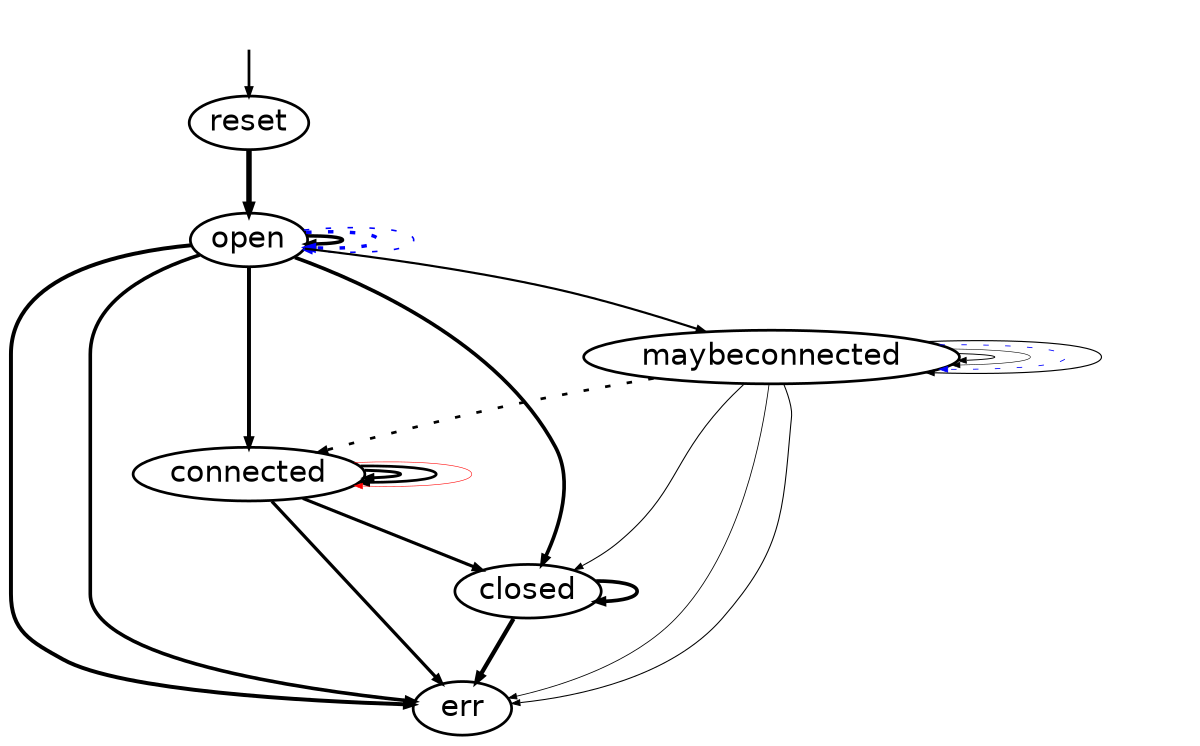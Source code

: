 digraph model {
  orientation = portrait;
  graph [ rankdir = "TB", ranksep="0.08", nodesep="0.18", size="8!" ];
  node [ fontname = "Helvetica", fontsize="11.0", shape="ellipse", margin="0.01", height="0.1", width="0.5" ];
  edge [ fontname = "Helvetica", arrowsize=".3", arrowhead="normal", fontsize="6.0", margin="0.05" ];
None [shape=none, style=invis, width=0.1, height=0.1];
None->reset;
{rank = source; None}
reset->open[penwidth="2.0043213737826426",label = " "];open->err[penwidth="1.4440447959180762",label = " "];open->open[penwidth="1.2648178230095364",label = " "];open->closed[penwidth="1.3463529744506386",label = " "];closed->err[penwidth="1.568201724066995",label = " "];closed->closed[penwidth="1.3424226808222062",label = " "];open->maybeconnected[penwidth="0.7923916894982539",label = " "];maybeconnected->maybeconnected[penwidth="0.3424226808222063",label = " "];maybeconnected->err[penwidth="0.3010299956639812",label = " "];maybeconnected->maybeconnected[penwidth="0.2041199826559248",label = " "];connected->connected[penwidth="1.0791812460476249",label = " "];connected->closed[penwidth="1.1583624920952498",label = " "];maybeconnected->maybeconnected[style=dotted, color=blue,penwidth="0.3010299956639812",label = " "];maybeconnected->maybeconnected[penwidth="0.414973347970818",label = " "];maybeconnected->connected[style=dotted];connected->err[penwidth="1.1931245983544616",label = " "];maybeconnected->closed[penwidth="0.38021124171160603",label = " "];maybeconnected->err[penwidth="0.38021124171160603",label = " "];open->open[style=dotted, color=blue,penwidth="1.255272505103306",label = " "];open->open[style=dotted, color=blue,penwidth="0.5797835966168101",label = " "];open->connected[penwidth="1.4502491083193612",label = " "];connected->connected[penwidth="0.9912260756924949",label = " "];open->err[penwidth="1.3138672203691535",label = " "];connected->connected[color=red,penwidth="0.2041199826559248",label = " "];}
